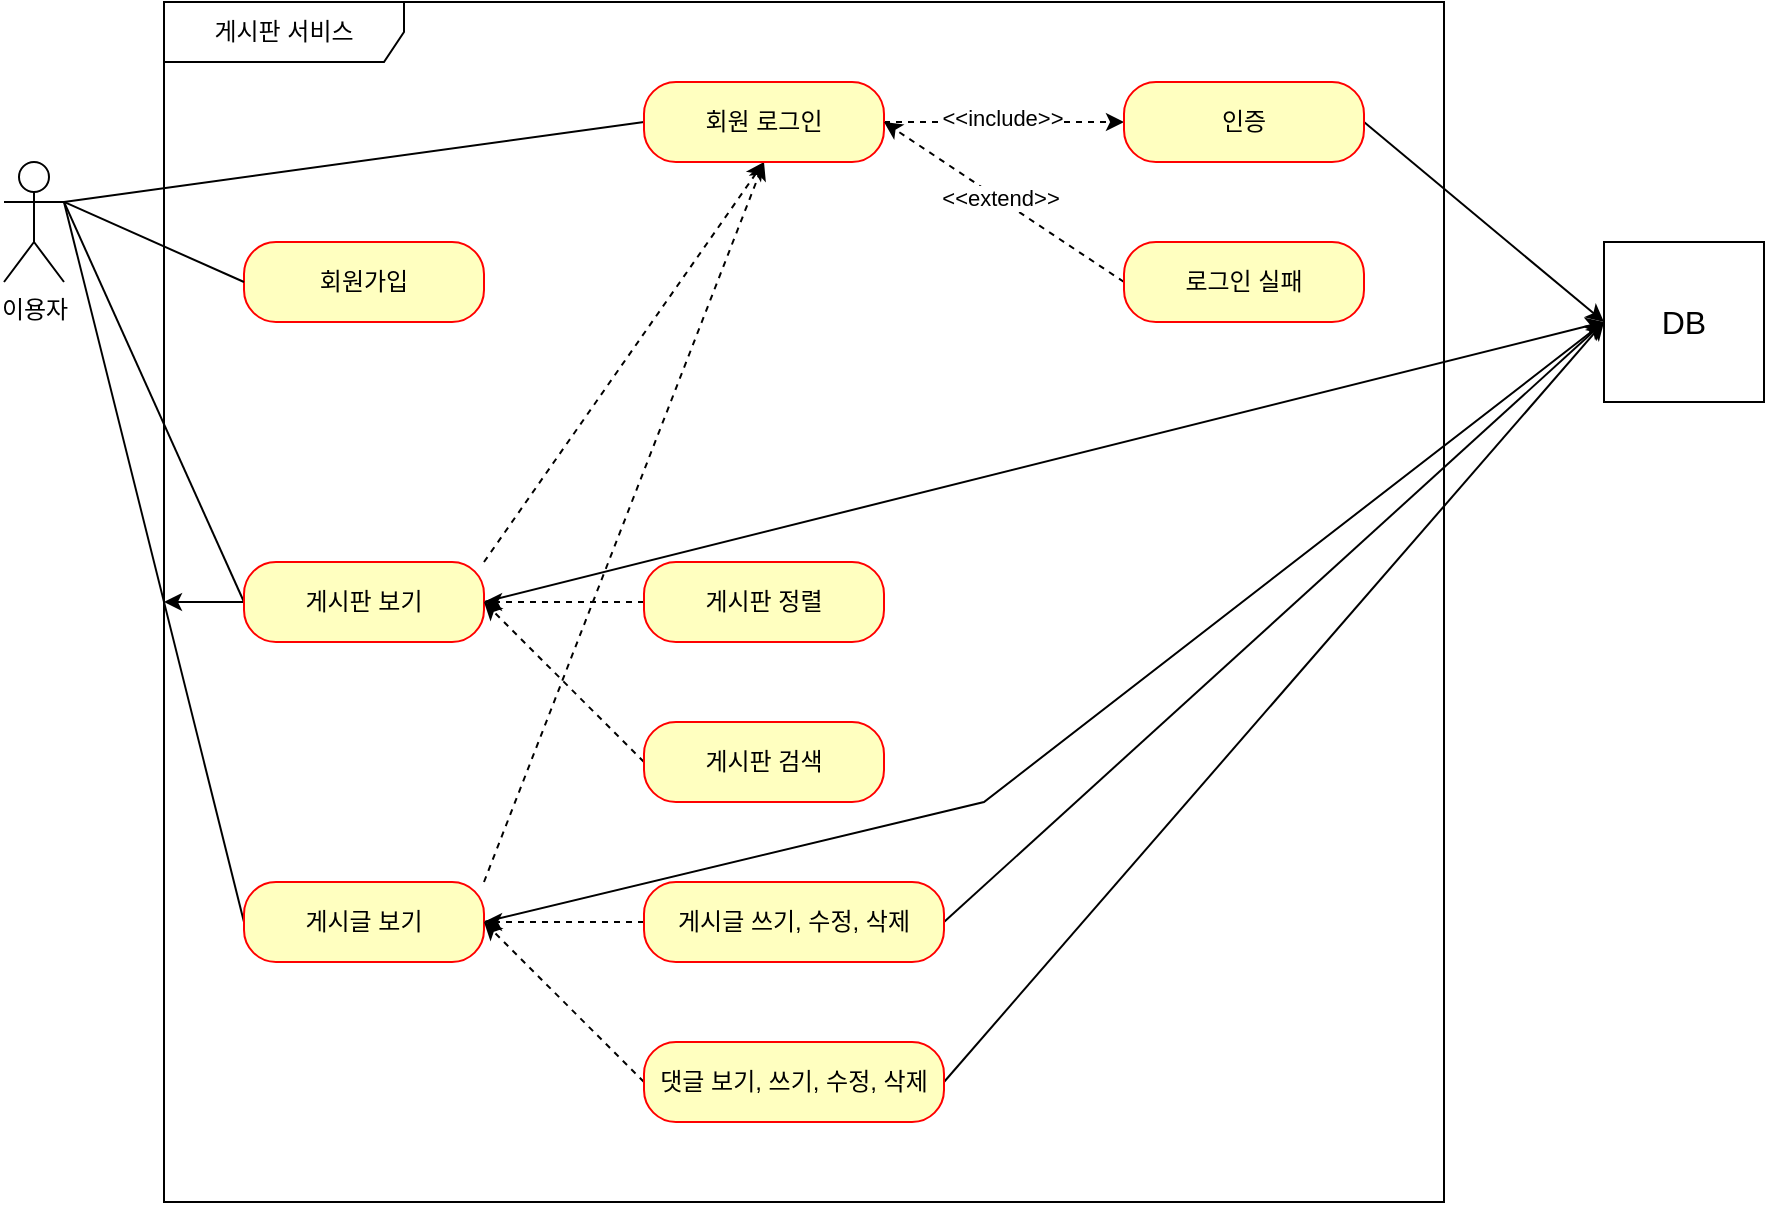 <mxfile version="22.1.3" type="github">
  <diagram name="페이지-1" id="8JnAj4OPg1KztmnV1Hg7">
    <mxGraphModel dx="946" dy="871" grid="1" gridSize="10" guides="1" tooltips="1" connect="1" arrows="1" fold="1" page="1" pageScale="1" pageWidth="827" pageHeight="1169" math="0" shadow="0">
      <root>
        <mxCell id="0" />
        <mxCell id="1" parent="0" />
        <mxCell id="mPqKJVnUaXV9LpLv35Hy-1" value="이용자" style="shape=umlActor;verticalLabelPosition=bottom;verticalAlign=top;html=1;" vertex="1" parent="1">
          <mxGeometry x="80" y="200" width="30" height="60" as="geometry" />
        </mxCell>
        <mxCell id="mPqKJVnUaXV9LpLv35Hy-4" value="게시판 서비스" style="shape=umlFrame;whiteSpace=wrap;html=1;pointerEvents=0;width=120;height=30;" vertex="1" parent="1">
          <mxGeometry x="160" y="120" width="640" height="600" as="geometry" />
        </mxCell>
        <mxCell id="mPqKJVnUaXV9LpLv35Hy-5" value="회원가입" style="rounded=1;whiteSpace=wrap;html=1;arcSize=40;fontColor=#000000;fillColor=#ffffc0;strokeColor=#ff0000;" vertex="1" parent="1">
          <mxGeometry x="200" y="240" width="120" height="40" as="geometry" />
        </mxCell>
        <mxCell id="mPqKJVnUaXV9LpLv35Hy-19" style="rounded=0;orthogonalLoop=1;jettySize=auto;html=1;exitX=0;exitY=0.5;exitDx=0;exitDy=0;endArrow=none;endFill=0;entryX=1;entryY=0.333;entryDx=0;entryDy=0;entryPerimeter=0;" edge="1" parent="1" source="mPqKJVnUaXV9LpLv35Hy-7" target="mPqKJVnUaXV9LpLv35Hy-1">
          <mxGeometry relative="1" as="geometry">
            <mxPoint x="120" y="230" as="targetPoint" />
          </mxGeometry>
        </mxCell>
        <mxCell id="mPqKJVnUaXV9LpLv35Hy-26" style="edgeStyle=none;rounded=0;orthogonalLoop=1;jettySize=auto;html=1;exitX=1;exitY=0;exitDx=0;exitDy=0;entryX=0.5;entryY=1;entryDx=0;entryDy=0;dashed=1;" edge="1" parent="1" source="mPqKJVnUaXV9LpLv35Hy-7" target="mPqKJVnUaXV9LpLv35Hy-9">
          <mxGeometry relative="1" as="geometry" />
        </mxCell>
        <mxCell id="mPqKJVnUaXV9LpLv35Hy-35" style="edgeStyle=none;rounded=0;orthogonalLoop=1;jettySize=auto;html=1;exitX=1;exitY=0.5;exitDx=0;exitDy=0;" edge="1" parent="1" source="mPqKJVnUaXV9LpLv35Hy-7" target="mPqKJVnUaXV9LpLv35Hy-4">
          <mxGeometry relative="1" as="geometry" />
        </mxCell>
        <mxCell id="mPqKJVnUaXV9LpLv35Hy-36" style="edgeStyle=none;rounded=0;orthogonalLoop=1;jettySize=auto;html=1;exitX=1;exitY=0.5;exitDx=0;exitDy=0;entryX=0;entryY=0.5;entryDx=0;entryDy=0;" edge="1" parent="1" source="mPqKJVnUaXV9LpLv35Hy-7" target="mPqKJVnUaXV9LpLv35Hy-32">
          <mxGeometry relative="1" as="geometry" />
        </mxCell>
        <mxCell id="mPqKJVnUaXV9LpLv35Hy-7" value="게시판 보기" style="rounded=1;whiteSpace=wrap;html=1;arcSize=40;fontColor=#000000;fillColor=#ffffc0;strokeColor=#ff0000;" vertex="1" parent="1">
          <mxGeometry x="200" y="400" width="120" height="40" as="geometry" />
        </mxCell>
        <mxCell id="mPqKJVnUaXV9LpLv35Hy-20" style="rounded=0;orthogonalLoop=1;jettySize=auto;html=1;exitX=0;exitY=0.5;exitDx=0;exitDy=0;endArrow=none;endFill=0;" edge="1" parent="1" source="mPqKJVnUaXV9LpLv35Hy-8">
          <mxGeometry relative="1" as="geometry">
            <mxPoint x="110" y="220" as="targetPoint" />
          </mxGeometry>
        </mxCell>
        <mxCell id="mPqKJVnUaXV9LpLv35Hy-27" style="edgeStyle=none;rounded=0;orthogonalLoop=1;jettySize=auto;html=1;exitX=1;exitY=0;exitDx=0;exitDy=0;entryX=0.5;entryY=1;entryDx=0;entryDy=0;dashed=1;" edge="1" parent="1" source="mPqKJVnUaXV9LpLv35Hy-8" target="mPqKJVnUaXV9LpLv35Hy-9">
          <mxGeometry relative="1" as="geometry" />
        </mxCell>
        <mxCell id="mPqKJVnUaXV9LpLv35Hy-37" style="edgeStyle=none;rounded=0;orthogonalLoop=1;jettySize=auto;html=1;exitX=1;exitY=0.5;exitDx=0;exitDy=0;" edge="1" parent="1" source="mPqKJVnUaXV9LpLv35Hy-8">
          <mxGeometry relative="1" as="geometry">
            <mxPoint x="880" y="280" as="targetPoint" />
            <Array as="points">
              <mxPoint x="570" y="520" />
            </Array>
          </mxGeometry>
        </mxCell>
        <mxCell id="mPqKJVnUaXV9LpLv35Hy-8" value="게시글 보기" style="rounded=1;whiteSpace=wrap;html=1;arcSize=40;fontColor=#000000;fillColor=#ffffc0;strokeColor=#ff0000;" vertex="1" parent="1">
          <mxGeometry x="200" y="560" width="120" height="40" as="geometry" />
        </mxCell>
        <mxCell id="mPqKJVnUaXV9LpLv35Hy-18" style="rounded=0;orthogonalLoop=1;jettySize=auto;html=1;exitX=0;exitY=0.5;exitDx=0;exitDy=0;endArrow=none;endFill=0;entryX=1;entryY=0.333;entryDx=0;entryDy=0;entryPerimeter=0;" edge="1" parent="1" source="mPqKJVnUaXV9LpLv35Hy-9" target="mPqKJVnUaXV9LpLv35Hy-1">
          <mxGeometry relative="1" as="geometry">
            <mxPoint x="120" y="220" as="targetPoint" />
          </mxGeometry>
        </mxCell>
        <mxCell id="mPqKJVnUaXV9LpLv35Hy-21" style="rounded=0;orthogonalLoop=1;jettySize=auto;html=1;exitX=1;exitY=0.5;exitDx=0;exitDy=0;entryX=0;entryY=0.5;entryDx=0;entryDy=0;endArrow=classic;endFill=1;dashed=1;" edge="1" parent="1" source="mPqKJVnUaXV9LpLv35Hy-9" target="mPqKJVnUaXV9LpLv35Hy-10">
          <mxGeometry relative="1" as="geometry" />
        </mxCell>
        <mxCell id="mPqKJVnUaXV9LpLv35Hy-23" value="&amp;lt;&amp;lt;include&amp;gt;&amp;gt;" style="edgeLabel;html=1;align=center;verticalAlign=middle;resizable=0;points=[];" vertex="1" connectable="0" parent="mPqKJVnUaXV9LpLv35Hy-21">
          <mxGeometry x="-0.022" y="2" relative="1" as="geometry">
            <mxPoint as="offset" />
          </mxGeometry>
        </mxCell>
        <mxCell id="mPqKJVnUaXV9LpLv35Hy-9" value="회원 로그인" style="rounded=1;whiteSpace=wrap;html=1;arcSize=40;fontColor=#000000;fillColor=#ffffc0;strokeColor=#ff0000;" vertex="1" parent="1">
          <mxGeometry x="400" y="160" width="120" height="40" as="geometry" />
        </mxCell>
        <mxCell id="mPqKJVnUaXV9LpLv35Hy-34" style="edgeStyle=none;rounded=0;orthogonalLoop=1;jettySize=auto;html=1;exitX=1;exitY=0.5;exitDx=0;exitDy=0;entryX=0;entryY=0.5;entryDx=0;entryDy=0;" edge="1" parent="1" source="mPqKJVnUaXV9LpLv35Hy-10" target="mPqKJVnUaXV9LpLv35Hy-32">
          <mxGeometry relative="1" as="geometry" />
        </mxCell>
        <mxCell id="mPqKJVnUaXV9LpLv35Hy-10" value="인증" style="rounded=1;whiteSpace=wrap;html=1;arcSize=40;fontColor=#000000;fillColor=#ffffc0;strokeColor=#ff0000;" vertex="1" parent="1">
          <mxGeometry x="640" y="160" width="120" height="40" as="geometry" />
        </mxCell>
        <mxCell id="mPqKJVnUaXV9LpLv35Hy-22" style="rounded=0;orthogonalLoop=1;jettySize=auto;html=1;exitX=0;exitY=0.5;exitDx=0;exitDy=0;entryX=1;entryY=0.5;entryDx=0;entryDy=0;endArrow=classic;endFill=1;dashed=1;" edge="1" parent="1" source="mPqKJVnUaXV9LpLv35Hy-11" target="mPqKJVnUaXV9LpLv35Hy-9">
          <mxGeometry relative="1" as="geometry" />
        </mxCell>
        <mxCell id="mPqKJVnUaXV9LpLv35Hy-24" value="&amp;lt;&amp;lt;extend&amp;gt;&amp;gt;" style="edgeLabel;html=1;align=center;verticalAlign=middle;resizable=0;points=[];" vertex="1" connectable="0" parent="mPqKJVnUaXV9LpLv35Hy-22">
          <mxGeometry x="0.038" y="-1" relative="1" as="geometry">
            <mxPoint as="offset" />
          </mxGeometry>
        </mxCell>
        <mxCell id="mPqKJVnUaXV9LpLv35Hy-11" value="로그인 실패" style="rounded=1;whiteSpace=wrap;html=1;arcSize=40;fontColor=#000000;fillColor=#ffffc0;strokeColor=#ff0000;" vertex="1" parent="1">
          <mxGeometry x="640" y="240" width="120" height="40" as="geometry" />
        </mxCell>
        <mxCell id="mPqKJVnUaXV9LpLv35Hy-28" style="edgeStyle=none;rounded=0;orthogonalLoop=1;jettySize=auto;html=1;exitX=0;exitY=0.5;exitDx=0;exitDy=0;entryX=1;entryY=0.5;entryDx=0;entryDy=0;dashed=1;" edge="1" parent="1" source="mPqKJVnUaXV9LpLv35Hy-12" target="mPqKJVnUaXV9LpLv35Hy-7">
          <mxGeometry relative="1" as="geometry" />
        </mxCell>
        <mxCell id="mPqKJVnUaXV9LpLv35Hy-12" value="게시판 정렬" style="rounded=1;whiteSpace=wrap;html=1;arcSize=40;fontColor=#000000;fillColor=#ffffc0;strokeColor=#ff0000;" vertex="1" parent="1">
          <mxGeometry x="400" y="400" width="120" height="40" as="geometry" />
        </mxCell>
        <mxCell id="mPqKJVnUaXV9LpLv35Hy-29" style="edgeStyle=none;rounded=0;orthogonalLoop=1;jettySize=auto;html=1;exitX=0;exitY=0.5;exitDx=0;exitDy=0;dashed=1;" edge="1" parent="1" source="mPqKJVnUaXV9LpLv35Hy-13">
          <mxGeometry relative="1" as="geometry">
            <mxPoint x="320" y="420" as="targetPoint" />
          </mxGeometry>
        </mxCell>
        <mxCell id="mPqKJVnUaXV9LpLv35Hy-13" value="게시판 검색" style="rounded=1;whiteSpace=wrap;html=1;arcSize=40;fontColor=#000000;fillColor=#ffffc0;strokeColor=#ff0000;" vertex="1" parent="1">
          <mxGeometry x="400" y="480" width="120" height="40" as="geometry" />
        </mxCell>
        <mxCell id="mPqKJVnUaXV9LpLv35Hy-30" style="edgeStyle=none;rounded=0;orthogonalLoop=1;jettySize=auto;html=1;exitX=0;exitY=0.5;exitDx=0;exitDy=0;entryX=1;entryY=0.5;entryDx=0;entryDy=0;dashed=1;" edge="1" parent="1" source="mPqKJVnUaXV9LpLv35Hy-15" target="mPqKJVnUaXV9LpLv35Hy-8">
          <mxGeometry relative="1" as="geometry" />
        </mxCell>
        <mxCell id="mPqKJVnUaXV9LpLv35Hy-38" style="edgeStyle=none;rounded=0;orthogonalLoop=1;jettySize=auto;html=1;exitX=1;exitY=0.5;exitDx=0;exitDy=0;entryX=0;entryY=0.5;entryDx=0;entryDy=0;" edge="1" parent="1" source="mPqKJVnUaXV9LpLv35Hy-15" target="mPqKJVnUaXV9LpLv35Hy-32">
          <mxGeometry relative="1" as="geometry" />
        </mxCell>
        <mxCell id="mPqKJVnUaXV9LpLv35Hy-15" value="게시글 쓰기, 수정, 삭제" style="rounded=1;whiteSpace=wrap;html=1;arcSize=40;fontColor=#000000;fillColor=#ffffc0;strokeColor=#ff0000;" vertex="1" parent="1">
          <mxGeometry x="400" y="560" width="150" height="40" as="geometry" />
        </mxCell>
        <mxCell id="mPqKJVnUaXV9LpLv35Hy-31" style="edgeStyle=none;rounded=0;orthogonalLoop=1;jettySize=auto;html=1;exitX=0;exitY=0.5;exitDx=0;exitDy=0;dashed=1;" edge="1" parent="1" source="mPqKJVnUaXV9LpLv35Hy-16">
          <mxGeometry relative="1" as="geometry">
            <mxPoint x="320" y="580" as="targetPoint" />
          </mxGeometry>
        </mxCell>
        <mxCell id="mPqKJVnUaXV9LpLv35Hy-39" style="edgeStyle=none;rounded=0;orthogonalLoop=1;jettySize=auto;html=1;exitX=1;exitY=0.5;exitDx=0;exitDy=0;entryX=0;entryY=0.5;entryDx=0;entryDy=0;" edge="1" parent="1" source="mPqKJVnUaXV9LpLv35Hy-16" target="mPqKJVnUaXV9LpLv35Hy-32">
          <mxGeometry relative="1" as="geometry" />
        </mxCell>
        <mxCell id="mPqKJVnUaXV9LpLv35Hy-16" value="댓글 보기, 쓰기, 수정, 삭제" style="rounded=1;whiteSpace=wrap;html=1;arcSize=40;fontColor=#000000;fillColor=#ffffc0;strokeColor=#ff0000;" vertex="1" parent="1">
          <mxGeometry x="400" y="640" width="150" height="40" as="geometry" />
        </mxCell>
        <mxCell id="mPqKJVnUaXV9LpLv35Hy-17" style="rounded=0;orthogonalLoop=1;jettySize=auto;html=1;exitX=0;exitY=0.5;exitDx=0;exitDy=0;entryX=1;entryY=0.333;entryDx=0;entryDy=0;entryPerimeter=0;endArrow=none;endFill=0;" edge="1" parent="1" source="mPqKJVnUaXV9LpLv35Hy-5" target="mPqKJVnUaXV9LpLv35Hy-1">
          <mxGeometry relative="1" as="geometry" />
        </mxCell>
        <mxCell id="mPqKJVnUaXV9LpLv35Hy-32" value="DB" style="html=1;dropTarget=0;whiteSpace=wrap;fontSize=16;" vertex="1" parent="1">
          <mxGeometry x="880" y="240" width="80" height="80" as="geometry" />
        </mxCell>
      </root>
    </mxGraphModel>
  </diagram>
</mxfile>
